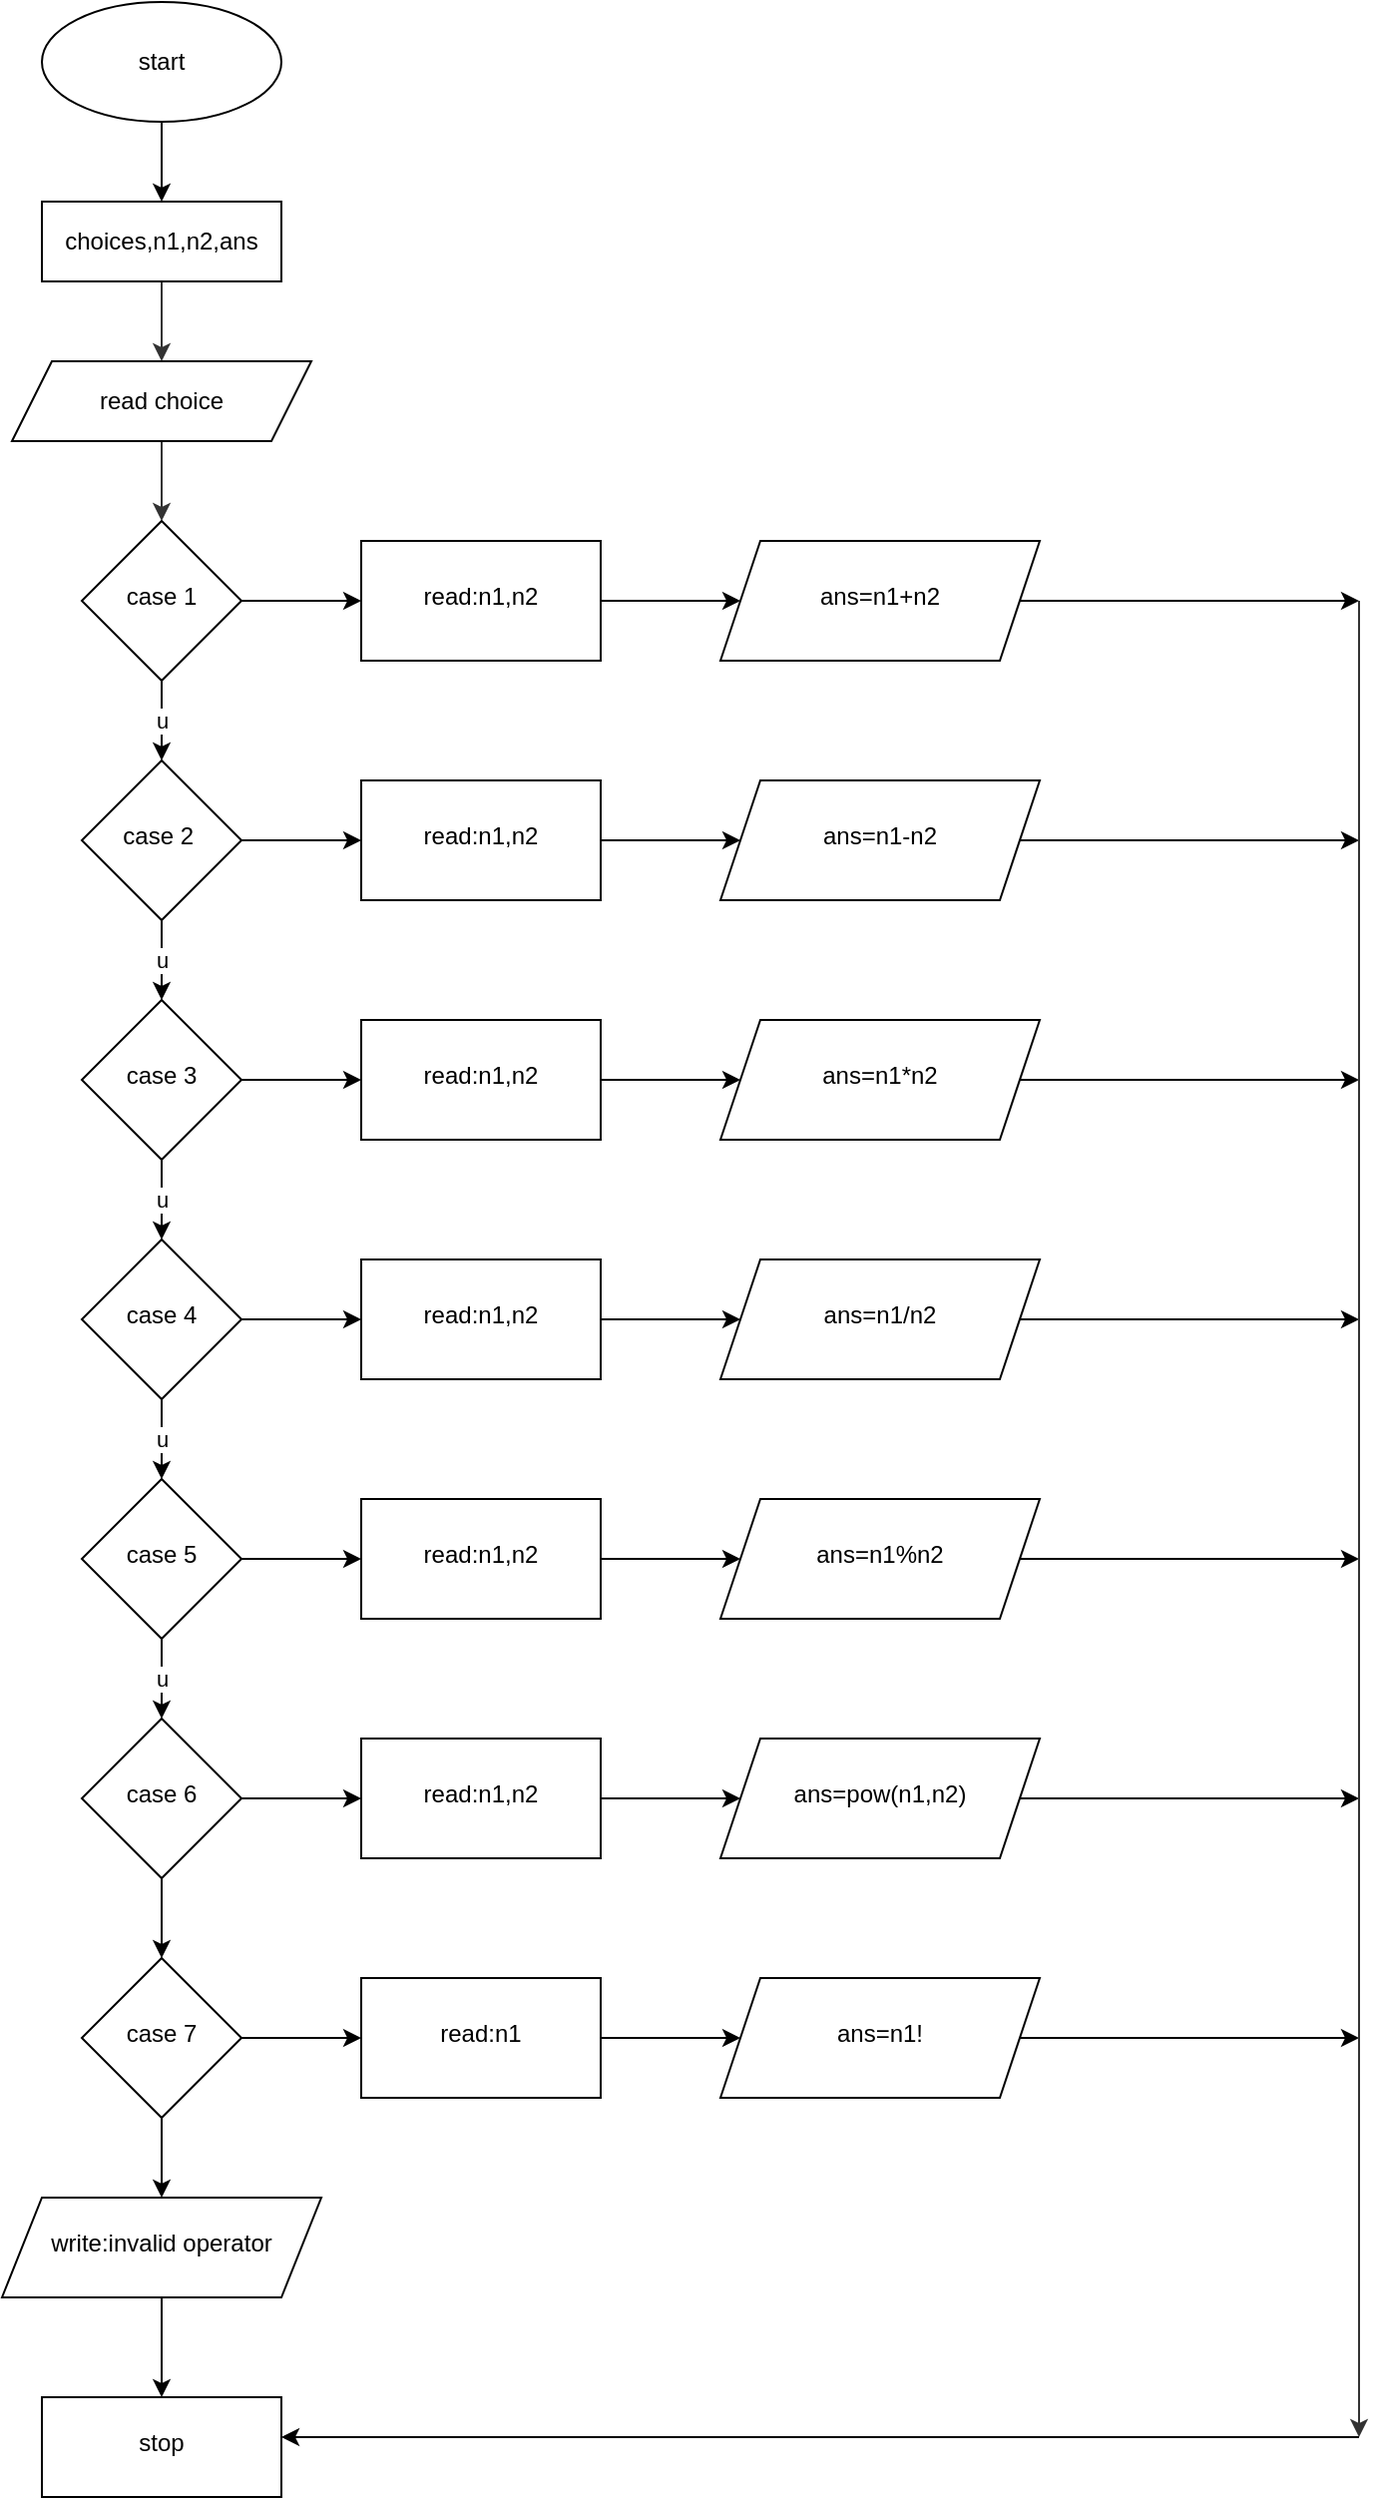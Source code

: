 <mxfile version="15.8.2" type="github"><diagram id="siXyCGXzqS7nvKTz9g2d" name="Page-1"><mxGraphModel dx="1038" dy="521" grid="1" gridSize="10" guides="1" tooltips="1" connect="1" arrows="1" fold="1" page="1" pageScale="1" pageWidth="850" pageHeight="1100" math="0" shadow="0"><root><mxCell id="0"/><mxCell id="1" parent="0"/><mxCell id="NsAa8IcD03qXgEm0HgUl-1" value="u" style="edgeStyle=orthogonalEdgeStyle;rounded=0;orthogonalLoop=1;jettySize=auto;html=1;" edge="1" parent="1" source="NsAa8IcD03qXgEm0HgUl-3" target="NsAa8IcD03qXgEm0HgUl-12"><mxGeometry relative="1" as="geometry"/></mxCell><mxCell id="NsAa8IcD03qXgEm0HgUl-2" value="" style="edgeStyle=orthogonalEdgeStyle;rounded=0;orthogonalLoop=1;jettySize=auto;html=1;" edge="1" parent="1" source="NsAa8IcD03qXgEm0HgUl-3" target="NsAa8IcD03qXgEm0HgUl-29"><mxGeometry relative="1" as="geometry"/></mxCell><mxCell id="NsAa8IcD03qXgEm0HgUl-3" value="case 1" style="rhombus;whiteSpace=wrap;html=1;shadow=0;strokeWidth=1;spacing=6;spacingTop=-4;" vertex="1" parent="1"><mxGeometry x="200" y="320" width="80" height="80" as="geometry"/></mxCell><mxCell id="NsAa8IcD03qXgEm0HgUl-4" value="" style="edgeStyle=orthogonalEdgeStyle;rounded=0;orthogonalLoop=1;jettySize=auto;html=1;" edge="1" parent="1" source="NsAa8IcD03qXgEm0HgUl-5" target="NsAa8IcD03qXgEm0HgUl-7"><mxGeometry relative="1" as="geometry"/></mxCell><mxCell id="NsAa8IcD03qXgEm0HgUl-5" value="start" style="ellipse;whiteSpace=wrap;html=1;" vertex="1" parent="1"><mxGeometry x="180" y="60" width="120" height="60" as="geometry"/></mxCell><mxCell id="NsAa8IcD03qXgEm0HgUl-6" value="" style="edgeStyle=orthogonalEdgeStyle;rounded=0;orthogonalLoop=1;jettySize=auto;html=1;fontSize=12;strokeColor=#333333;" edge="1" parent="1" source="NsAa8IcD03qXgEm0HgUl-7" target="NsAa8IcD03qXgEm0HgUl-9"><mxGeometry relative="1" as="geometry"/></mxCell><mxCell id="NsAa8IcD03qXgEm0HgUl-7" value="choices,n1,n2,ans" style="whiteSpace=wrap;html=1;" vertex="1" parent="1"><mxGeometry x="180" y="160" width="120" height="40" as="geometry"/></mxCell><mxCell id="NsAa8IcD03qXgEm0HgUl-8" value="" style="edgeStyle=orthogonalEdgeStyle;rounded=0;orthogonalLoop=1;jettySize=auto;html=1;fontSize=12;strokeColor=#333333;" edge="1" parent="1" source="NsAa8IcD03qXgEm0HgUl-9" target="NsAa8IcD03qXgEm0HgUl-3"><mxGeometry relative="1" as="geometry"/></mxCell><mxCell id="NsAa8IcD03qXgEm0HgUl-9" value="read choice" style="shape=parallelogram;perimeter=parallelogramPerimeter;whiteSpace=wrap;html=1;fixedSize=1;" vertex="1" parent="1"><mxGeometry x="165" y="240" width="150" height="40" as="geometry"/></mxCell><mxCell id="NsAa8IcD03qXgEm0HgUl-10" value="u" style="edgeStyle=orthogonalEdgeStyle;rounded=0;orthogonalLoop=1;jettySize=auto;html=1;" edge="1" parent="1" source="NsAa8IcD03qXgEm0HgUl-12" target="NsAa8IcD03qXgEm0HgUl-15"><mxGeometry relative="1" as="geometry"/></mxCell><mxCell id="NsAa8IcD03qXgEm0HgUl-11" value="" style="edgeStyle=orthogonalEdgeStyle;rounded=0;orthogonalLoop=1;jettySize=auto;html=1;" edge="1" parent="1" source="NsAa8IcD03qXgEm0HgUl-12" target="NsAa8IcD03qXgEm0HgUl-34"><mxGeometry relative="1" as="geometry"/></mxCell><mxCell id="NsAa8IcD03qXgEm0HgUl-12" value="case 2&amp;nbsp;" style="rhombus;whiteSpace=wrap;html=1;shadow=0;strokeWidth=1;spacing=6;spacingTop=-4;" vertex="1" parent="1"><mxGeometry x="200" y="440" width="80" height="80" as="geometry"/></mxCell><mxCell id="NsAa8IcD03qXgEm0HgUl-13" value="u" style="edgeStyle=orthogonalEdgeStyle;rounded=0;orthogonalLoop=1;jettySize=auto;html=1;" edge="1" parent="1" source="NsAa8IcD03qXgEm0HgUl-15" target="NsAa8IcD03qXgEm0HgUl-18"><mxGeometry relative="1" as="geometry"/></mxCell><mxCell id="NsAa8IcD03qXgEm0HgUl-14" value="" style="edgeStyle=orthogonalEdgeStyle;rounded=0;orthogonalLoop=1;jettySize=auto;html=1;" edge="1" parent="1" source="NsAa8IcD03qXgEm0HgUl-15" target="NsAa8IcD03qXgEm0HgUl-38"><mxGeometry relative="1" as="geometry"/></mxCell><mxCell id="NsAa8IcD03qXgEm0HgUl-15" value="case 3" style="rhombus;whiteSpace=wrap;html=1;shadow=0;strokeWidth=1;spacing=6;spacingTop=-4;" vertex="1" parent="1"><mxGeometry x="200" y="560" width="80" height="80" as="geometry"/></mxCell><mxCell id="NsAa8IcD03qXgEm0HgUl-16" value="u" style="edgeStyle=orthogonalEdgeStyle;rounded=0;orthogonalLoop=1;jettySize=auto;html=1;" edge="1" parent="1" source="NsAa8IcD03qXgEm0HgUl-18" target="NsAa8IcD03qXgEm0HgUl-21"><mxGeometry relative="1" as="geometry"/></mxCell><mxCell id="NsAa8IcD03qXgEm0HgUl-17" value="" style="edgeStyle=orthogonalEdgeStyle;rounded=0;orthogonalLoop=1;jettySize=auto;html=1;" edge="1" parent="1" source="NsAa8IcD03qXgEm0HgUl-18" target="NsAa8IcD03qXgEm0HgUl-42"><mxGeometry relative="1" as="geometry"/></mxCell><mxCell id="NsAa8IcD03qXgEm0HgUl-18" value="case 4" style="rhombus;whiteSpace=wrap;html=1;shadow=0;strokeWidth=1;spacing=6;spacingTop=-4;" vertex="1" parent="1"><mxGeometry x="200" y="680" width="80" height="80" as="geometry"/></mxCell><mxCell id="NsAa8IcD03qXgEm0HgUl-19" value="u" style="edgeStyle=orthogonalEdgeStyle;rounded=0;orthogonalLoop=1;jettySize=auto;html=1;" edge="1" parent="1" source="NsAa8IcD03qXgEm0HgUl-21" target="NsAa8IcD03qXgEm0HgUl-24"><mxGeometry relative="1" as="geometry"/></mxCell><mxCell id="NsAa8IcD03qXgEm0HgUl-20" value="" style="edgeStyle=orthogonalEdgeStyle;rounded=0;orthogonalLoop=1;jettySize=auto;html=1;" edge="1" parent="1" source="NsAa8IcD03qXgEm0HgUl-21" target="NsAa8IcD03qXgEm0HgUl-47"><mxGeometry relative="1" as="geometry"/></mxCell><mxCell id="NsAa8IcD03qXgEm0HgUl-21" value="case 5" style="rhombus;whiteSpace=wrap;html=1;shadow=0;strokeWidth=1;spacing=6;spacingTop=-4;" vertex="1" parent="1"><mxGeometry x="200" y="800" width="80" height="80" as="geometry"/></mxCell><mxCell id="NsAa8IcD03qXgEm0HgUl-22" value="" style="edgeStyle=orthogonalEdgeStyle;rounded=0;orthogonalLoop=1;jettySize=auto;html=1;" edge="1" parent="1" source="NsAa8IcD03qXgEm0HgUl-24" target="NsAa8IcD03qXgEm0HgUl-27"><mxGeometry relative="1" as="geometry"/></mxCell><mxCell id="NsAa8IcD03qXgEm0HgUl-23" value="" style="edgeStyle=orthogonalEdgeStyle;rounded=0;orthogonalLoop=1;jettySize=auto;html=1;" edge="1" parent="1" source="NsAa8IcD03qXgEm0HgUl-24" target="NsAa8IcD03qXgEm0HgUl-51"><mxGeometry relative="1" as="geometry"/></mxCell><mxCell id="NsAa8IcD03qXgEm0HgUl-24" value="case 6" style="rhombus;whiteSpace=wrap;html=1;shadow=0;strokeWidth=1;spacing=6;spacingTop=-4;" vertex="1" parent="1"><mxGeometry x="200" y="920" width="80" height="80" as="geometry"/></mxCell><mxCell id="NsAa8IcD03qXgEm0HgUl-25" value="" style="edgeStyle=orthogonalEdgeStyle;rounded=0;orthogonalLoop=1;jettySize=auto;html=1;" edge="1" parent="1" source="NsAa8IcD03qXgEm0HgUl-27" target="NsAa8IcD03qXgEm0HgUl-55"><mxGeometry relative="1" as="geometry"/></mxCell><mxCell id="NsAa8IcD03qXgEm0HgUl-26" value="" style="edgeStyle=orthogonalEdgeStyle;rounded=0;orthogonalLoop=1;jettySize=auto;html=1;" edge="1" parent="1" source="NsAa8IcD03qXgEm0HgUl-27" target="NsAa8IcD03qXgEm0HgUl-59"><mxGeometry relative="1" as="geometry"/></mxCell><mxCell id="NsAa8IcD03qXgEm0HgUl-27" value="case 7" style="rhombus;whiteSpace=wrap;html=1;shadow=0;strokeWidth=1;spacing=6;spacingTop=-4;" vertex="1" parent="1"><mxGeometry x="200" y="1040" width="80" height="80" as="geometry"/></mxCell><mxCell id="NsAa8IcD03qXgEm0HgUl-28" value="" style="edgeStyle=orthogonalEdgeStyle;rounded=0;orthogonalLoop=1;jettySize=auto;html=1;" edge="1" parent="1" source="NsAa8IcD03qXgEm0HgUl-29" target="NsAa8IcD03qXgEm0HgUl-31"><mxGeometry relative="1" as="geometry"/></mxCell><mxCell id="NsAa8IcD03qXgEm0HgUl-29" value="read:n1,n2" style="whiteSpace=wrap;html=1;shadow=0;strokeWidth=1;spacing=6;spacingTop=-4;" vertex="1" parent="1"><mxGeometry x="340" y="330" width="120" height="60" as="geometry"/></mxCell><mxCell id="NsAa8IcD03qXgEm0HgUl-30" value="" style="edgeStyle=orthogonalEdgeStyle;rounded=0;orthogonalLoop=1;jettySize=auto;html=1;" edge="1" parent="1" source="NsAa8IcD03qXgEm0HgUl-31"><mxGeometry relative="1" as="geometry"><mxPoint x="840" y="360" as="targetPoint"/></mxGeometry></mxCell><mxCell id="NsAa8IcD03qXgEm0HgUl-31" value="ans=n1+n2" style="shape=parallelogram;perimeter=parallelogramPerimeter;whiteSpace=wrap;html=1;fixedSize=1;shadow=0;strokeWidth=1;spacing=6;spacingTop=-4;" vertex="1" parent="1"><mxGeometry x="520" y="330" width="160" height="60" as="geometry"/></mxCell><mxCell id="NsAa8IcD03qXgEm0HgUl-32" style="edgeStyle=orthogonalEdgeStyle;rounded=0;orthogonalLoop=1;jettySize=auto;html=1;exitX=0.5;exitY=1;exitDx=0;exitDy=0;" edge="1" parent="1" source="NsAa8IcD03qXgEm0HgUl-29" target="NsAa8IcD03qXgEm0HgUl-29"><mxGeometry relative="1" as="geometry"/></mxCell><mxCell id="NsAa8IcD03qXgEm0HgUl-33" value="" style="edgeStyle=orthogonalEdgeStyle;rounded=0;orthogonalLoop=1;jettySize=auto;html=1;" edge="1" parent="1" source="NsAa8IcD03qXgEm0HgUl-34" target="NsAa8IcD03qXgEm0HgUl-36"><mxGeometry relative="1" as="geometry"/></mxCell><mxCell id="NsAa8IcD03qXgEm0HgUl-34" value="&lt;span&gt;read:n1,n2&lt;/span&gt;" style="whiteSpace=wrap;html=1;shadow=0;strokeWidth=1;spacing=6;spacingTop=-4;" vertex="1" parent="1"><mxGeometry x="340" y="450" width="120" height="60" as="geometry"/></mxCell><mxCell id="NsAa8IcD03qXgEm0HgUl-35" value="" style="edgeStyle=orthogonalEdgeStyle;rounded=0;orthogonalLoop=1;jettySize=auto;html=1;" edge="1" parent="1" source="NsAa8IcD03qXgEm0HgUl-36"><mxGeometry relative="1" as="geometry"><mxPoint x="840" y="480" as="targetPoint"/></mxGeometry></mxCell><mxCell id="NsAa8IcD03qXgEm0HgUl-36" value="ans=n1-n2" style="shape=parallelogram;perimeter=parallelogramPerimeter;whiteSpace=wrap;html=1;fixedSize=1;shadow=0;strokeWidth=1;spacing=6;spacingTop=-4;" vertex="1" parent="1"><mxGeometry x="520" y="450" width="160" height="60" as="geometry"/></mxCell><mxCell id="NsAa8IcD03qXgEm0HgUl-37" value="" style="edgeStyle=orthogonalEdgeStyle;rounded=0;orthogonalLoop=1;jettySize=auto;html=1;" edge="1" parent="1" source="NsAa8IcD03qXgEm0HgUl-38" target="NsAa8IcD03qXgEm0HgUl-40"><mxGeometry relative="1" as="geometry"/></mxCell><mxCell id="NsAa8IcD03qXgEm0HgUl-38" value="&lt;font style=&quot;font-size: 12px&quot;&gt;read:n1,n2&lt;/font&gt;" style="whiteSpace=wrap;html=1;shadow=0;strokeWidth=1;spacing=6;spacingTop=-4;" vertex="1" parent="1"><mxGeometry x="340" y="570" width="120" height="60" as="geometry"/></mxCell><mxCell id="NsAa8IcD03qXgEm0HgUl-39" value="" style="edgeStyle=orthogonalEdgeStyle;rounded=0;orthogonalLoop=1;jettySize=auto;html=1;" edge="1" parent="1" source="NsAa8IcD03qXgEm0HgUl-40"><mxGeometry relative="1" as="geometry"><mxPoint x="840" y="600" as="targetPoint"/></mxGeometry></mxCell><mxCell id="NsAa8IcD03qXgEm0HgUl-40" value="ans=n1*n2" style="shape=parallelogram;perimeter=parallelogramPerimeter;whiteSpace=wrap;html=1;fixedSize=1;shadow=0;strokeWidth=1;spacing=6;spacingTop=-4;" vertex="1" parent="1"><mxGeometry x="520" y="570" width="160" height="60" as="geometry"/></mxCell><mxCell id="NsAa8IcD03qXgEm0HgUl-41" value="" style="edgeStyle=orthogonalEdgeStyle;rounded=0;orthogonalLoop=1;jettySize=auto;html=1;" edge="1" parent="1" source="NsAa8IcD03qXgEm0HgUl-42" target="NsAa8IcD03qXgEm0HgUl-45"><mxGeometry relative="1" as="geometry"/></mxCell><mxCell id="NsAa8IcD03qXgEm0HgUl-42" value="&lt;span&gt;read:n1,n2&lt;/span&gt;" style="whiteSpace=wrap;html=1;shadow=0;strokeWidth=1;spacing=6;spacingTop=-4;" vertex="1" parent="1"><mxGeometry x="340" y="690" width="120" height="60" as="geometry"/></mxCell><mxCell id="NsAa8IcD03qXgEm0HgUl-43" style="edgeStyle=orthogonalEdgeStyle;rounded=0;orthogonalLoop=1;jettySize=auto;html=1;exitX=0;exitY=0.5;exitDx=0;exitDy=0;" edge="1" parent="1" source="NsAa8IcD03qXgEm0HgUl-45"><mxGeometry relative="1" as="geometry"><mxPoint x="530" y="720.286" as="targetPoint"/></mxGeometry></mxCell><mxCell id="NsAa8IcD03qXgEm0HgUl-44" value="" style="edgeStyle=orthogonalEdgeStyle;rounded=0;orthogonalLoop=1;jettySize=auto;html=1;" edge="1" parent="1" source="NsAa8IcD03qXgEm0HgUl-45"><mxGeometry relative="1" as="geometry"><mxPoint x="840" y="720" as="targetPoint"/></mxGeometry></mxCell><mxCell id="NsAa8IcD03qXgEm0HgUl-45" value="ans=n1/n2" style="shape=parallelogram;perimeter=parallelogramPerimeter;whiteSpace=wrap;html=1;fixedSize=1;shadow=0;strokeWidth=1;spacing=6;spacingTop=-4;" vertex="1" parent="1"><mxGeometry x="520" y="690" width="160" height="60" as="geometry"/></mxCell><mxCell id="NsAa8IcD03qXgEm0HgUl-46" value="" style="edgeStyle=orthogonalEdgeStyle;rounded=0;orthogonalLoop=1;jettySize=auto;html=1;" edge="1" parent="1" source="NsAa8IcD03qXgEm0HgUl-47" target="NsAa8IcD03qXgEm0HgUl-49"><mxGeometry relative="1" as="geometry"/></mxCell><mxCell id="NsAa8IcD03qXgEm0HgUl-47" value="&lt;span&gt;read:n1,n2&lt;/span&gt;" style="whiteSpace=wrap;html=1;shadow=0;strokeWidth=1;spacing=6;spacingTop=-4;" vertex="1" parent="1"><mxGeometry x="340" y="810" width="120" height="60" as="geometry"/></mxCell><mxCell id="NsAa8IcD03qXgEm0HgUl-48" value="" style="edgeStyle=orthogonalEdgeStyle;rounded=0;orthogonalLoop=1;jettySize=auto;html=1;" edge="1" parent="1" source="NsAa8IcD03qXgEm0HgUl-49"><mxGeometry relative="1" as="geometry"><mxPoint x="840" y="840" as="targetPoint"/></mxGeometry></mxCell><mxCell id="NsAa8IcD03qXgEm0HgUl-49" value="ans=n1%n2" style="shape=parallelogram;perimeter=parallelogramPerimeter;whiteSpace=wrap;html=1;fixedSize=1;shadow=0;strokeWidth=1;spacing=6;spacingTop=-4;" vertex="1" parent="1"><mxGeometry x="520" y="810" width="160" height="60" as="geometry"/></mxCell><mxCell id="NsAa8IcD03qXgEm0HgUl-50" value="" style="edgeStyle=orthogonalEdgeStyle;rounded=0;orthogonalLoop=1;jettySize=auto;html=1;" edge="1" parent="1" source="NsAa8IcD03qXgEm0HgUl-51" target="NsAa8IcD03qXgEm0HgUl-53"><mxGeometry relative="1" as="geometry"/></mxCell><mxCell id="NsAa8IcD03qXgEm0HgUl-51" value="read:n1,n2" style="whiteSpace=wrap;html=1;shadow=0;strokeWidth=1;spacing=6;spacingTop=-4;" vertex="1" parent="1"><mxGeometry x="340" y="930" width="120" height="60" as="geometry"/></mxCell><mxCell id="NsAa8IcD03qXgEm0HgUl-52" value="" style="edgeStyle=orthogonalEdgeStyle;rounded=0;orthogonalLoop=1;jettySize=auto;html=1;" edge="1" parent="1" source="NsAa8IcD03qXgEm0HgUl-53"><mxGeometry relative="1" as="geometry"><mxPoint x="840" y="960" as="targetPoint"/></mxGeometry></mxCell><mxCell id="NsAa8IcD03qXgEm0HgUl-53" value="ans=pow(n1,n2)" style="shape=parallelogram;perimeter=parallelogramPerimeter;whiteSpace=wrap;html=1;fixedSize=1;shadow=0;strokeWidth=1;spacing=6;spacingTop=-4;" vertex="1" parent="1"><mxGeometry x="520" y="930" width="160" height="60" as="geometry"/></mxCell><mxCell id="NsAa8IcD03qXgEm0HgUl-54" value="" style="edgeStyle=orthogonalEdgeStyle;rounded=0;orthogonalLoop=1;jettySize=auto;html=1;" edge="1" parent="1" source="NsAa8IcD03qXgEm0HgUl-55" target="NsAa8IcD03qXgEm0HgUl-57"><mxGeometry relative="1" as="geometry"/></mxCell><mxCell id="NsAa8IcD03qXgEm0HgUl-55" value="&lt;span&gt;read:n1&lt;/span&gt;" style="whiteSpace=wrap;html=1;shadow=0;strokeWidth=1;spacing=6;spacingTop=-4;" vertex="1" parent="1"><mxGeometry x="340" y="1050" width="120" height="60" as="geometry"/></mxCell><mxCell id="NsAa8IcD03qXgEm0HgUl-56" value="" style="edgeStyle=orthogonalEdgeStyle;rounded=0;orthogonalLoop=1;jettySize=auto;html=1;" edge="1" parent="1" source="NsAa8IcD03qXgEm0HgUl-57"><mxGeometry relative="1" as="geometry"><mxPoint x="840" y="1080" as="targetPoint"/></mxGeometry></mxCell><mxCell id="NsAa8IcD03qXgEm0HgUl-57" value="ans=n1!" style="shape=parallelogram;perimeter=parallelogramPerimeter;whiteSpace=wrap;html=1;fixedSize=1;shadow=0;strokeWidth=1;spacing=6;spacingTop=-4;" vertex="1" parent="1"><mxGeometry x="520" y="1050" width="160" height="60" as="geometry"/></mxCell><mxCell id="NsAa8IcD03qXgEm0HgUl-58" value="" style="edgeStyle=orthogonalEdgeStyle;rounded=0;orthogonalLoop=1;jettySize=auto;html=1;" edge="1" parent="1" source="NsAa8IcD03qXgEm0HgUl-59" target="NsAa8IcD03qXgEm0HgUl-60"><mxGeometry relative="1" as="geometry"/></mxCell><mxCell id="NsAa8IcD03qXgEm0HgUl-59" value="write:invalid operator" style="shape=parallelogram;perimeter=parallelogramPerimeter;whiteSpace=wrap;html=1;fixedSize=1;shadow=0;strokeWidth=1;spacing=6;spacingTop=-4;" vertex="1" parent="1"><mxGeometry x="160" y="1160" width="160" height="50" as="geometry"/></mxCell><mxCell id="NsAa8IcD03qXgEm0HgUl-60" value="stop" style="whiteSpace=wrap;html=1;shadow=0;strokeWidth=1;spacing=6;spacingTop=-4;" vertex="1" parent="1"><mxGeometry x="180" y="1260" width="120" height="50" as="geometry"/></mxCell><mxCell id="NsAa8IcD03qXgEm0HgUl-61" value="" style="edgeStyle=orthogonalEdgeStyle;rounded=0;orthogonalLoop=1;jettySize=auto;html=1;strokeColor=#333333;" edge="1" parent="1"><mxGeometry relative="1" as="geometry"><mxPoint x="840" y="360" as="sourcePoint"/><mxPoint x="840" y="1280" as="targetPoint"/></mxGeometry></mxCell><mxCell id="NsAa8IcD03qXgEm0HgUl-62" value="" style="edgeStyle=orthogonalEdgeStyle;rounded=0;orthogonalLoop=1;jettySize=auto;html=1;" edge="1" parent="1"><mxGeometry relative="1" as="geometry"><mxPoint x="840" y="1280" as="sourcePoint"/><mxPoint x="300" y="1280" as="targetPoint"/></mxGeometry></mxCell></root></mxGraphModel></diagram></mxfile>